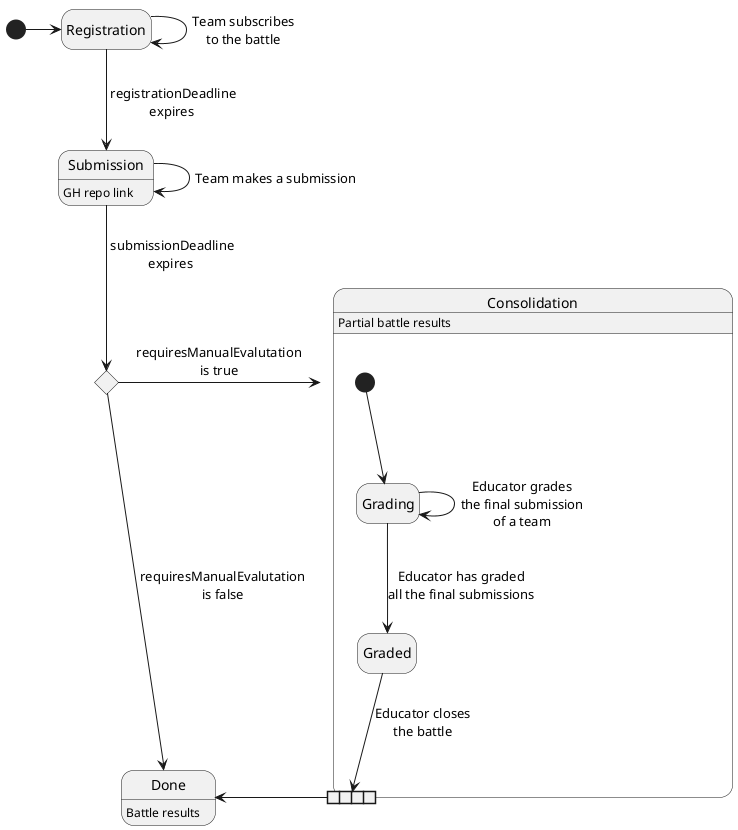 @startuml Battle State
hide empty description
skinparam state {
  BackgroundColor<<spacer>> #00000000
  BorderColor<<spacer>> #00000000
  FontColor<<spacer>> #00000000
}

[*] -> Registration
Registration --> Submission : <U+00A0>registrationDeadline\nexpires
Registration -> Registration : Team subscribes\nto the battle
Submission -> Submission : Team makes a submission 
Submission : GH repo link

state c <<choice>>
Submission --> c : <U+00A0>submissionDeadline\nexpires
c -> Done : requiresManualEvalutation\nis false
c -> Consolidation : requiresManualEvalutation\nis true

Consolidation : Partial battle results
state Consolidation {
   [*] --> Grading
   Grading -> Grading : Educator grades\nthe final submission\nof a team
   Grading --> Graded : Educator has graded\nall the final submissions
   
   state "<U+00A0>" as ConsolidationExit <<expansionOutput>>
   Graded --> ConsolidationExit : Educator closes\nthe battle
   
   state "<U+00A0>" as spacer <<spacer>> : very long message so that it takes up more space
   [*] -left[norank,hidden]-> spacer
}

ConsolidationExit -> Done
Done : Battle results

@enduml